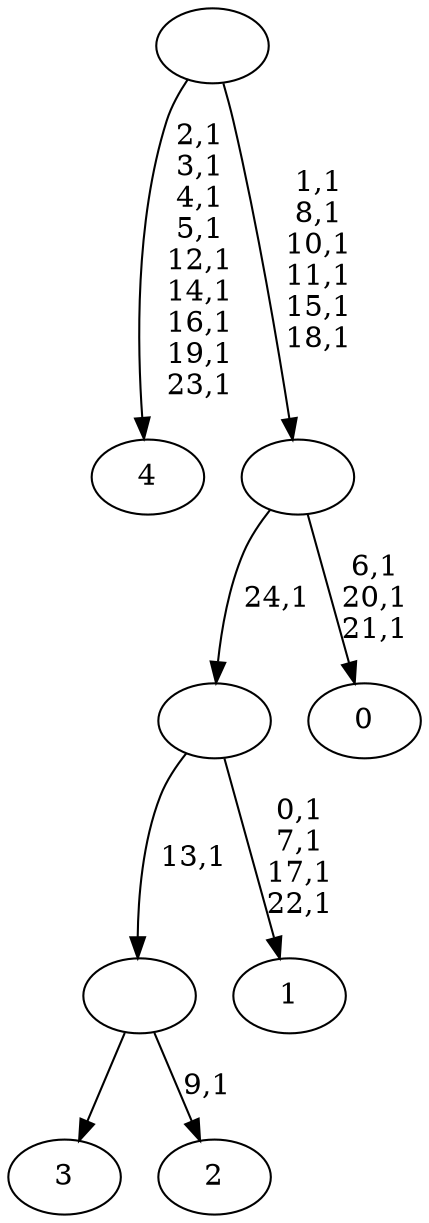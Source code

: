digraph T {
	30 [label="4"]
	20 [label="3"]
	19 [label="2"]
	17 [label=""]
	16 [label="1"]
	11 [label=""]
	10 [label="0"]
	6 [label=""]
	0 [label=""]
	17 -> 19 [label="9,1"]
	17 -> 20 [label=""]
	11 -> 16 [label="0,1\n7,1\n17,1\n22,1"]
	11 -> 17 [label="13,1"]
	6 -> 10 [label="6,1\n20,1\n21,1"]
	6 -> 11 [label="24,1"]
	0 -> 6 [label="1,1\n8,1\n10,1\n11,1\n15,1\n18,1"]
	0 -> 30 [label="2,1\n3,1\n4,1\n5,1\n12,1\n14,1\n16,1\n19,1\n23,1"]
}

